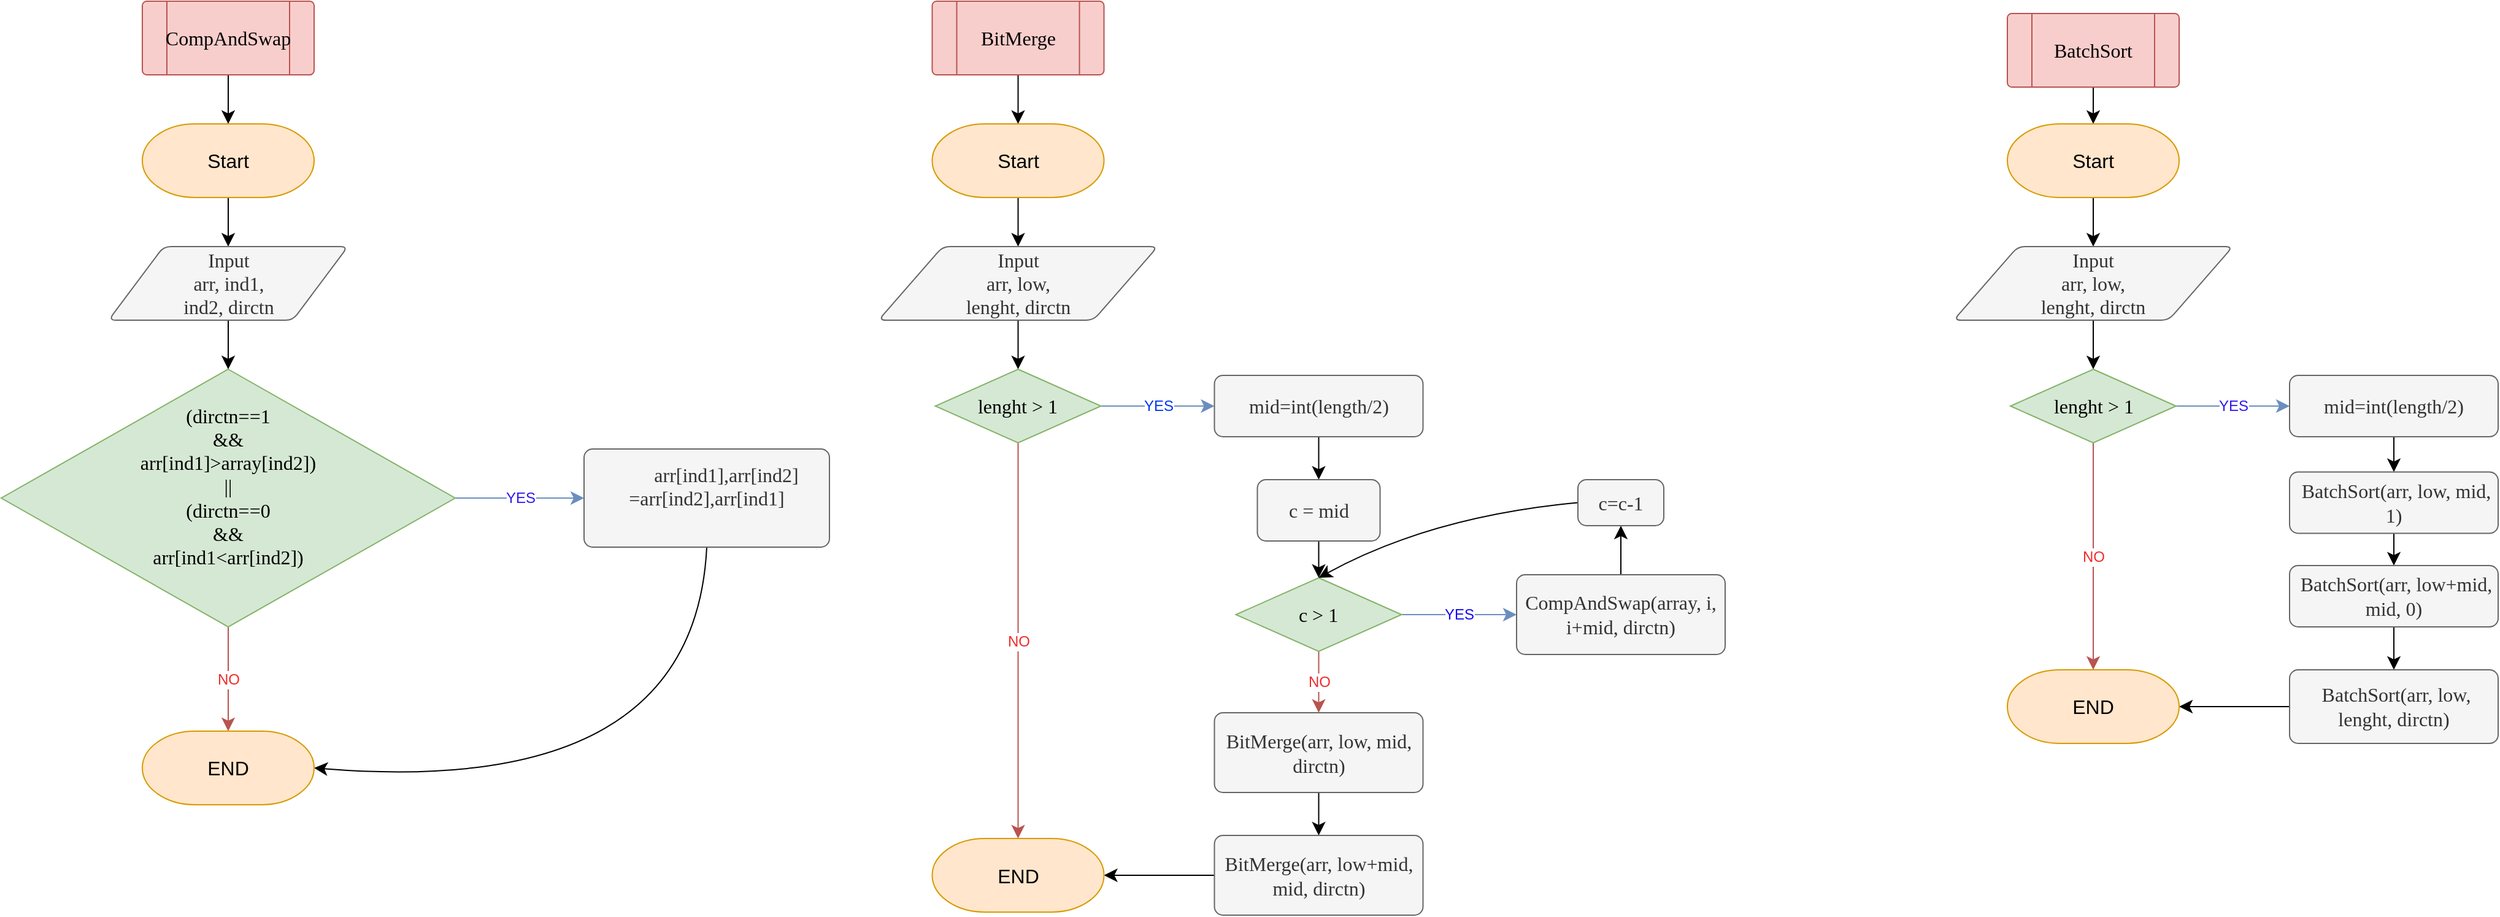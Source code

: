 <mxfile version="21.1.2" type="device">
  <diagram name="Страница 1" id="1Sl_nZ1g1N8PrJDqj42g">
    <mxGraphModel dx="3453" dy="2347" grid="1" gridSize="10" guides="1" tooltips="1" connect="1" arrows="1" fold="1" page="1" pageScale="1" pageWidth="827" pageHeight="1169" math="0" shadow="0">
      <root>
        <mxCell id="0" />
        <mxCell id="1" parent="0" />
        <mxCell id="bT7lZ-O7QSs4i1S0B8-C-22" style="edgeStyle=none;curved=1;rounded=1;orthogonalLoop=1;jettySize=auto;html=1;exitX=0.5;exitY=1;exitDx=0;exitDy=0;entryX=1;entryY=0.5;entryDx=0;entryDy=0;strokeWidth=1;fontFamily=Lucida Console;fontSize=12;fontColor=#F0F0F0;startSize=8;endSize=8;" parent="1" edge="1">
          <mxGeometry relative="1" as="geometry">
            <Array as="points">
              <mxPoint x="-140" y="1090" />
              <mxPoint x="-230" y="500" />
            </Array>
            <mxPoint x="-380" y="920" as="sourcePoint" />
          </mxGeometry>
        </mxCell>
        <mxCell id="bT7lZ-O7QSs4i1S0B8-C-62" style="edgeStyle=none;curved=1;rounded=0;orthogonalLoop=1;jettySize=auto;html=1;exitX=0.5;exitY=1;exitDx=0;exitDy=0;fontSize=12;startSize=8;endSize=8;" parent="1" source="bT7lZ-O7QSs4i1S0B8-C-57" target="bT7lZ-O7QSs4i1S0B8-C-59" edge="1">
          <mxGeometry relative="1" as="geometry" />
        </mxCell>
        <mxCell id="bT7lZ-O7QSs4i1S0B8-C-57" value="" style="verticalLabelPosition=bottom;verticalAlign=top;html=1;shape=process;whiteSpace=wrap;rounded=1;size=0.14;arcSize=6;strokeWidth=1;fontFamily=Lucida Console;fontSize=16;fillColor=#f8cecc;strokeColor=#b85450;" parent="1" vertex="1">
          <mxGeometry x="325" y="200" width="140" height="60" as="geometry" />
        </mxCell>
        <mxCell id="bT7lZ-O7QSs4i1S0B8-C-58" value="CompAndSwap" style="text;strokeColor=none;fillColor=none;html=1;align=center;verticalAlign=middle;whiteSpace=wrap;rounded=0;fontSize=16;fontFamily=Lucida Console;fontColor=#000000;" parent="1" vertex="1">
          <mxGeometry x="365" y="215" width="60" height="30" as="geometry" />
        </mxCell>
        <mxCell id="bT7lZ-O7QSs4i1S0B8-C-64" style="edgeStyle=none;curved=1;rounded=0;orthogonalLoop=1;jettySize=auto;html=1;exitX=0.5;exitY=1;exitDx=0;exitDy=0;exitPerimeter=0;fontSize=12;startSize=8;endSize=8;" parent="1" source="bT7lZ-O7QSs4i1S0B8-C-59" target="bT7lZ-O7QSs4i1S0B8-C-63" edge="1">
          <mxGeometry relative="1" as="geometry" />
        </mxCell>
        <mxCell id="bT7lZ-O7QSs4i1S0B8-C-59" value="Start" style="strokeWidth=1;html=1;shape=mxgraph.flowchart.terminator;whiteSpace=wrap;fontSize=16;rounded=1;fillColor=#ffe6cc;strokeColor=#d79b00;" parent="1" vertex="1">
          <mxGeometry x="325" y="300" width="140" height="60" as="geometry" />
        </mxCell>
        <mxCell id="bT7lZ-O7QSs4i1S0B8-C-66" style="edgeStyle=none;curved=1;rounded=0;orthogonalLoop=1;jettySize=auto;html=1;exitX=0.5;exitY=1;exitDx=0;exitDy=0;fontSize=12;startSize=8;endSize=8;" parent="1" source="bT7lZ-O7QSs4i1S0B8-C-63" target="bT7lZ-O7QSs4i1S0B8-C-65" edge="1">
          <mxGeometry relative="1" as="geometry" />
        </mxCell>
        <mxCell id="bT7lZ-O7QSs4i1S0B8-C-63" value="Input&lt;br&gt;arr, ind1,&lt;br&gt;ind2, dirctn" style="shape=parallelogram;html=1;strokeWidth=1;perimeter=parallelogramPerimeter;whiteSpace=wrap;rounded=1;arcSize=12;size=0.23;fontFamily=Lucida Console;fontSize=16;fillColor=#f5f5f5;strokeColor=#666666;fontColor=#333333;" parent="1" vertex="1">
          <mxGeometry x="297.5" y="400" width="195" height="60" as="geometry" />
        </mxCell>
        <mxCell id="bT7lZ-O7QSs4i1S0B8-C-68" value="YES" style="edgeStyle=none;curved=1;rounded=0;orthogonalLoop=1;jettySize=auto;html=1;exitX=1;exitY=0.5;exitDx=0;exitDy=0;exitPerimeter=0;fontSize=12;startSize=8;endSize=8;fillColor=#dae8fc;strokeColor=#6c8ebf;fontColor=#301AF0;" parent="1" source="bT7lZ-O7QSs4i1S0B8-C-65" target="bT7lZ-O7QSs4i1S0B8-C-67" edge="1">
          <mxGeometry relative="1" as="geometry" />
        </mxCell>
        <mxCell id="bT7lZ-O7QSs4i1S0B8-C-70" value="NO" style="edgeStyle=none;curved=1;rounded=0;orthogonalLoop=1;jettySize=auto;html=1;exitX=0.5;exitY=1;exitDx=0;exitDy=0;exitPerimeter=0;fontSize=12;startSize=8;endSize=8;fontColor=#F02B2B;fillColor=#f8cecc;strokeColor=#b85450;" parent="1" source="bT7lZ-O7QSs4i1S0B8-C-65" target="bT7lZ-O7QSs4i1S0B8-C-69" edge="1">
          <mxGeometry relative="1" as="geometry" />
        </mxCell>
        <mxCell id="bT7lZ-O7QSs4i1S0B8-C-65" value="&lt;div&gt;(dirctn==1&lt;/div&gt;&lt;div&gt;&amp;amp;&amp;amp;&lt;/div&gt;&lt;div&gt;arr[ind1]&lt;span style=&quot;background-color: initial;&quot;&gt;&amp;gt;&lt;/span&gt;&lt;span style=&quot;background-color: initial;&quot;&gt;array[ind2])&lt;/span&gt;&lt;/div&gt;&lt;div&gt;&lt;span style=&quot;background-color: initial;&quot;&gt;||&lt;/span&gt;&lt;/div&gt;&lt;div&gt;&lt;span style=&quot;background-color: initial;&quot;&gt;(&lt;/span&gt;&lt;span style=&quot;background-color: initial;&quot;&gt;dirctn==0&lt;/span&gt;&lt;/div&gt;&lt;div&gt;&lt;span style=&quot;background-color: initial;&quot;&gt;&amp;amp;&amp;amp;&lt;/span&gt;&lt;/div&gt;&lt;div&gt;&lt;span style=&quot;background-color: initial;&quot;&gt;arr[ind1&amp;lt;arr[ind2]&lt;/span&gt;&lt;span style=&quot;background-color: initial;&quot;&gt;)&lt;/span&gt;&lt;/div&gt;&lt;div&gt;&lt;br&gt;&lt;/div&gt;" style="strokeWidth=1;html=1;shape=mxgraph.flowchart.decision;whiteSpace=wrap;rounded=1;fontSize=16;fontFamily=Lucida Console;fillColor=#d5e8d4;strokeColor=#82b366;" parent="1" vertex="1">
          <mxGeometry x="210" y="500" width="370" height="210" as="geometry" />
        </mxCell>
        <mxCell id="bT7lZ-O7QSs4i1S0B8-C-71" style="edgeStyle=none;curved=1;rounded=0;orthogonalLoop=1;jettySize=auto;html=1;exitX=0.5;exitY=1;exitDx=0;exitDy=0;entryX=1;entryY=0.5;entryDx=0;entryDy=0;entryPerimeter=0;fontSize=12;startSize=8;endSize=8;" parent="1" source="bT7lZ-O7QSs4i1S0B8-C-67" target="bT7lZ-O7QSs4i1S0B8-C-69" edge="1">
          <mxGeometry relative="1" as="geometry">
            <Array as="points">
              <mxPoint x="775" y="850" />
            </Array>
          </mxGeometry>
        </mxCell>
        <mxCell id="bT7lZ-O7QSs4i1S0B8-C-67" value="&lt;div&gt;&amp;nbsp; &amp;nbsp; &amp;nbsp; &amp;nbsp; arr[ind1],arr[ind2]&lt;/div&gt;&lt;div&gt;=arr[ind2],arr[ind1]&lt;/div&gt;&lt;div&gt;&lt;br&gt;&lt;/div&gt;" style="rounded=1;whiteSpace=wrap;html=1;absoluteArcSize=1;arcSize=14;strokeWidth=1;fontFamily=Lucida Console;fontSize=16;fillColor=#f5f5f5;strokeColor=#666666;fontColor=#333333;" parent="1" vertex="1">
          <mxGeometry x="685" y="565" width="200" height="80" as="geometry" />
        </mxCell>
        <mxCell id="bT7lZ-O7QSs4i1S0B8-C-69" value="END" style="strokeWidth=1;html=1;shape=mxgraph.flowchart.terminator;whiteSpace=wrap;fontSize=16;rounded=1;fillColor=#ffe6cc;strokeColor=#d79b00;" parent="1" vertex="1">
          <mxGeometry x="325" y="795" width="140" height="60" as="geometry" />
        </mxCell>
        <mxCell id="bT7lZ-O7QSs4i1S0B8-C-75" style="edgeStyle=none;curved=1;rounded=0;orthogonalLoop=1;jettySize=auto;html=1;exitX=0.5;exitY=1;exitDx=0;exitDy=0;fontSize=12;startSize=8;endSize=8;" parent="1" source="bT7lZ-O7QSs4i1S0B8-C-72" target="bT7lZ-O7QSs4i1S0B8-C-74" edge="1">
          <mxGeometry relative="1" as="geometry" />
        </mxCell>
        <mxCell id="bT7lZ-O7QSs4i1S0B8-C-72" value="" style="verticalLabelPosition=bottom;verticalAlign=top;html=1;shape=process;whiteSpace=wrap;rounded=1;size=0.14;arcSize=6;strokeWidth=1;fontFamily=Lucida Console;fontSize=16;fillColor=#f8cecc;strokeColor=#b85450;" parent="1" vertex="1">
          <mxGeometry x="968.75" y="200" width="140" height="60" as="geometry" />
        </mxCell>
        <mxCell id="bT7lZ-O7QSs4i1S0B8-C-73" value="BitMerge" style="text;strokeColor=none;fillColor=none;html=1;align=center;verticalAlign=middle;whiteSpace=wrap;rounded=0;fontSize=16;fontFamily=Lucida Console;fontColor=#000000;" parent="1" vertex="1">
          <mxGeometry x="1008.75" y="215" width="60" height="30" as="geometry" />
        </mxCell>
        <mxCell id="bT7lZ-O7QSs4i1S0B8-C-77" style="edgeStyle=none;curved=1;rounded=0;orthogonalLoop=1;jettySize=auto;html=1;exitX=0.5;exitY=1;exitDx=0;exitDy=0;exitPerimeter=0;fontSize=12;startSize=8;endSize=8;" parent="1" source="bT7lZ-O7QSs4i1S0B8-C-74" target="bT7lZ-O7QSs4i1S0B8-C-76" edge="1">
          <mxGeometry relative="1" as="geometry" />
        </mxCell>
        <mxCell id="bT7lZ-O7QSs4i1S0B8-C-74" value="Start" style="strokeWidth=1;html=1;shape=mxgraph.flowchart.terminator;whiteSpace=wrap;fontSize=16;rounded=1;fillColor=#ffe6cc;strokeColor=#d79b00;" parent="1" vertex="1">
          <mxGeometry x="968.75" y="300" width="140" height="60" as="geometry" />
        </mxCell>
        <mxCell id="bT7lZ-O7QSs4i1S0B8-C-79" style="edgeStyle=none;curved=1;rounded=0;orthogonalLoop=1;jettySize=auto;html=1;exitX=0.5;exitY=1;exitDx=0;exitDy=0;fontSize=12;startSize=8;endSize=8;" parent="1" source="bT7lZ-O7QSs4i1S0B8-C-76" target="bT7lZ-O7QSs4i1S0B8-C-78" edge="1">
          <mxGeometry relative="1" as="geometry" />
        </mxCell>
        <mxCell id="bT7lZ-O7QSs4i1S0B8-C-76" value="Input&lt;br&gt;arr, low,&lt;br&gt;lenght, dirctn" style="shape=parallelogram;html=1;strokeWidth=1;perimeter=parallelogramPerimeter;whiteSpace=wrap;rounded=1;arcSize=12;size=0.23;fontFamily=Lucida Console;fontSize=16;fillColor=#f5f5f5;strokeColor=#666666;fontColor=#333333;" parent="1" vertex="1">
          <mxGeometry x="925" y="400" width="227.5" height="60" as="geometry" />
        </mxCell>
        <mxCell id="bT7lZ-O7QSs4i1S0B8-C-81" value="YES" style="edgeStyle=none;curved=1;rounded=0;orthogonalLoop=1;jettySize=auto;html=1;exitX=1;exitY=0.5;exitDx=0;exitDy=0;exitPerimeter=0;fontSize=12;startSize=8;endSize=8;fillColor=#dae8fc;strokeColor=#6c8ebf;fontColor=#0038F0;" parent="1" source="bT7lZ-O7QSs4i1S0B8-C-78" target="bT7lZ-O7QSs4i1S0B8-C-80" edge="1">
          <mxGeometry relative="1" as="geometry" />
        </mxCell>
        <mxCell id="bT7lZ-O7QSs4i1S0B8-C-96" value="NO" style="edgeStyle=none;curved=1;rounded=0;orthogonalLoop=1;jettySize=auto;html=1;exitX=0.5;exitY=1;exitDx=0;exitDy=0;exitPerimeter=0;fontSize=12;startSize=8;endSize=8;fillColor=#f8cecc;strokeColor=#b85450;fontColor=#F02B2B;" parent="1" source="bT7lZ-O7QSs4i1S0B8-C-78" target="bT7lZ-O7QSs4i1S0B8-C-95" edge="1">
          <mxGeometry relative="1" as="geometry" />
        </mxCell>
        <mxCell id="bT7lZ-O7QSs4i1S0B8-C-78" value="&lt;div&gt;lenght &amp;gt; 1&lt;/div&gt;" style="strokeWidth=1;html=1;shape=mxgraph.flowchart.decision;whiteSpace=wrap;rounded=1;fontSize=16;fontFamily=Lucida Console;fillColor=#d5e8d4;strokeColor=#82b366;" parent="1" vertex="1">
          <mxGeometry x="971.25" y="500" width="135" height="60" as="geometry" />
        </mxCell>
        <mxCell id="bT7lZ-O7QSs4i1S0B8-C-83" style="edgeStyle=none;curved=1;rounded=0;orthogonalLoop=1;jettySize=auto;html=1;fontSize=12;startSize=8;endSize=8;" parent="1" source="bT7lZ-O7QSs4i1S0B8-C-80" target="bT7lZ-O7QSs4i1S0B8-C-82" edge="1">
          <mxGeometry relative="1" as="geometry" />
        </mxCell>
        <mxCell id="bT7lZ-O7QSs4i1S0B8-C-80" value="&lt;div&gt;&lt;div&gt;mid=int(length/2)&lt;/div&gt;&lt;/div&gt;" style="rounded=1;whiteSpace=wrap;html=1;absoluteArcSize=1;arcSize=14;strokeWidth=1;fontFamily=Lucida Console;fontSize=16;fillColor=#f5f5f5;strokeColor=#666666;fontColor=#333333;align=center;" parent="1" vertex="1">
          <mxGeometry x="1198.75" y="505" width="170" height="50" as="geometry" />
        </mxCell>
        <mxCell id="bT7lZ-O7QSs4i1S0B8-C-85" style="edgeStyle=none;curved=1;rounded=0;orthogonalLoop=1;jettySize=auto;html=1;exitX=0.5;exitY=1;exitDx=0;exitDy=0;fontSize=12;startSize=8;endSize=8;" parent="1" source="bT7lZ-O7QSs4i1S0B8-C-82" target="bT7lZ-O7QSs4i1S0B8-C-84" edge="1">
          <mxGeometry relative="1" as="geometry" />
        </mxCell>
        <mxCell id="bT7lZ-O7QSs4i1S0B8-C-82" value="&lt;div&gt;&lt;div&gt;c = mid&lt;/div&gt;&lt;/div&gt;" style="rounded=1;whiteSpace=wrap;html=1;absoluteArcSize=1;arcSize=14;strokeWidth=1;fontFamily=Lucida Console;fontSize=16;fillColor=#f5f5f5;strokeColor=#666666;fontColor=#333333;align=center;" parent="1" vertex="1">
          <mxGeometry x="1233.75" y="590" width="100" height="50" as="geometry" />
        </mxCell>
        <mxCell id="bT7lZ-O7QSs4i1S0B8-C-89" value="YES" style="edgeStyle=none;curved=1;rounded=0;orthogonalLoop=1;jettySize=auto;html=1;exitX=1;exitY=0.5;exitDx=0;exitDy=0;exitPerimeter=0;fontSize=12;startSize=8;endSize=8;fillColor=#dae8fc;strokeColor=#6c8ebf;fontColor=#110AF0;" parent="1" source="bT7lZ-O7QSs4i1S0B8-C-84" target="bT7lZ-O7QSs4i1S0B8-C-86" edge="1">
          <mxGeometry relative="1" as="geometry" />
        </mxCell>
        <mxCell id="bT7lZ-O7QSs4i1S0B8-C-92" value="NO" style="edgeStyle=none;curved=1;rounded=0;orthogonalLoop=1;jettySize=auto;html=1;exitX=0.5;exitY=1;exitDx=0;exitDy=0;exitPerimeter=0;fontSize=12;startSize=8;endSize=8;fontColor=#F02B2B;fillColor=#f8cecc;strokeColor=#b85450;" parent="1" source="bT7lZ-O7QSs4i1S0B8-C-84" target="bT7lZ-O7QSs4i1S0B8-C-91" edge="1">
          <mxGeometry relative="1" as="geometry" />
        </mxCell>
        <mxCell id="bT7lZ-O7QSs4i1S0B8-C-84" value="&lt;div&gt;c &amp;gt; 1&lt;/div&gt;" style="strokeWidth=1;html=1;shape=mxgraph.flowchart.decision;whiteSpace=wrap;rounded=1;fontSize=16;fontFamily=Lucida Console;fillColor=#d5e8d4;strokeColor=#82b366;" parent="1" vertex="1">
          <mxGeometry x="1216.25" y="670" width="135" height="60" as="geometry" />
        </mxCell>
        <mxCell id="bT7lZ-O7QSs4i1S0B8-C-88" style="edgeStyle=none;curved=1;rounded=0;orthogonalLoop=1;jettySize=auto;html=1;exitX=0.5;exitY=0;exitDx=0;exitDy=0;entryX=0.5;entryY=1;entryDx=0;entryDy=0;fontSize=12;startSize=8;endSize=8;" parent="1" source="bT7lZ-O7QSs4i1S0B8-C-86" target="bT7lZ-O7QSs4i1S0B8-C-87" edge="1">
          <mxGeometry relative="1" as="geometry" />
        </mxCell>
        <mxCell id="bT7lZ-O7QSs4i1S0B8-C-86" value="&lt;div&gt;CompAndSwap(array, i, i+mid, dirctn)&lt;/div&gt;" style="rounded=1;whiteSpace=wrap;html=1;absoluteArcSize=1;arcSize=14;strokeWidth=1;fontFamily=Lucida Console;fontSize=16;fillColor=#f5f5f5;strokeColor=#666666;fontColor=#333333;align=center;" parent="1" vertex="1">
          <mxGeometry x="1445" y="667.5" width="170" height="65" as="geometry" />
        </mxCell>
        <mxCell id="bT7lZ-O7QSs4i1S0B8-C-90" style="edgeStyle=none;curved=1;rounded=0;orthogonalLoop=1;jettySize=auto;html=1;exitX=0;exitY=0.5;exitDx=0;exitDy=0;entryX=0.5;entryY=0;entryDx=0;entryDy=0;entryPerimeter=0;fontSize=12;startSize=8;endSize=8;" parent="1" source="bT7lZ-O7QSs4i1S0B8-C-87" target="bT7lZ-O7QSs4i1S0B8-C-84" edge="1">
          <mxGeometry relative="1" as="geometry">
            <Array as="points">
              <mxPoint x="1375" y="620" />
            </Array>
          </mxGeometry>
        </mxCell>
        <mxCell id="bT7lZ-O7QSs4i1S0B8-C-87" value="&lt;div&gt;c=c-1&lt;/div&gt;" style="rounded=1;whiteSpace=wrap;html=1;absoluteArcSize=1;arcSize=14;strokeWidth=1;fontFamily=Lucida Console;fontSize=16;fillColor=#f5f5f5;strokeColor=#666666;fontColor=#333333;align=center;" parent="1" vertex="1">
          <mxGeometry x="1495" y="590" width="70" height="37.5" as="geometry" />
        </mxCell>
        <mxCell id="bT7lZ-O7QSs4i1S0B8-C-94" style="edgeStyle=none;curved=1;rounded=0;orthogonalLoop=1;jettySize=auto;html=1;exitX=0.5;exitY=1;exitDx=0;exitDy=0;fontSize=12;startSize=8;endSize=8;" parent="1" source="bT7lZ-O7QSs4i1S0B8-C-91" target="bT7lZ-O7QSs4i1S0B8-C-93" edge="1">
          <mxGeometry relative="1" as="geometry" />
        </mxCell>
        <mxCell id="bT7lZ-O7QSs4i1S0B8-C-91" value="&lt;div&gt;BitMerge(arr, low, mid, dirctn)&lt;/div&gt;" style="rounded=1;whiteSpace=wrap;html=1;absoluteArcSize=1;arcSize=14;strokeWidth=1;fontFamily=Lucida Console;fontSize=16;fillColor=#f5f5f5;strokeColor=#666666;fontColor=#333333;align=center;" parent="1" vertex="1">
          <mxGeometry x="1198.75" y="780" width="170" height="65" as="geometry" />
        </mxCell>
        <mxCell id="bT7lZ-O7QSs4i1S0B8-C-97" style="edgeStyle=none;curved=1;rounded=0;orthogonalLoop=1;jettySize=auto;html=1;exitX=0;exitY=0.5;exitDx=0;exitDy=0;entryX=1;entryY=0.5;entryDx=0;entryDy=0;entryPerimeter=0;fontSize=12;startSize=8;endSize=8;" parent="1" source="bT7lZ-O7QSs4i1S0B8-C-93" target="bT7lZ-O7QSs4i1S0B8-C-95" edge="1">
          <mxGeometry relative="1" as="geometry" />
        </mxCell>
        <mxCell id="bT7lZ-O7QSs4i1S0B8-C-93" value="&lt;div&gt;BitMerge(arr, low+mid, mid, dirctn)&lt;/div&gt;" style="rounded=1;whiteSpace=wrap;html=1;absoluteArcSize=1;arcSize=14;strokeWidth=1;fontFamily=Lucida Console;fontSize=16;fillColor=#f5f5f5;strokeColor=#666666;fontColor=#333333;align=center;" parent="1" vertex="1">
          <mxGeometry x="1198.75" y="880" width="170" height="65" as="geometry" />
        </mxCell>
        <mxCell id="bT7lZ-O7QSs4i1S0B8-C-95" value="END" style="strokeWidth=1;html=1;shape=mxgraph.flowchart.terminator;whiteSpace=wrap;fontSize=16;rounded=1;fillColor=#ffe6cc;strokeColor=#d79b00;" parent="1" vertex="1">
          <mxGeometry x="968.75" y="882.5" width="140" height="60" as="geometry" />
        </mxCell>
        <mxCell id="bT7lZ-O7QSs4i1S0B8-C-103" style="edgeStyle=none;curved=1;rounded=0;orthogonalLoop=1;jettySize=auto;html=1;exitX=0.5;exitY=1;exitDx=0;exitDy=0;fontSize=12;startSize=8;endSize=8;" parent="1" source="bT7lZ-O7QSs4i1S0B8-C-98" target="bT7lZ-O7QSs4i1S0B8-C-101" edge="1">
          <mxGeometry relative="1" as="geometry" />
        </mxCell>
        <mxCell id="bT7lZ-O7QSs4i1S0B8-C-98" value="" style="verticalLabelPosition=bottom;verticalAlign=top;html=1;shape=process;whiteSpace=wrap;rounded=1;size=0.14;arcSize=6;strokeWidth=1;fontFamily=Lucida Console;fontSize=16;fillColor=#f8cecc;strokeColor=#b85450;" parent="1" vertex="1">
          <mxGeometry x="1845" y="210" width="140" height="60" as="geometry" />
        </mxCell>
        <mxCell id="bT7lZ-O7QSs4i1S0B8-C-99" value="BatchSort" style="text;strokeColor=none;fillColor=none;html=1;align=center;verticalAlign=middle;whiteSpace=wrap;rounded=0;fontSize=16;fontFamily=Lucida Console;fontColor=#000000;" parent="1" vertex="1">
          <mxGeometry x="1885" y="225" width="60" height="30" as="geometry" />
        </mxCell>
        <mxCell id="bT7lZ-O7QSs4i1S0B8-C-100" style="edgeStyle=none;curved=1;rounded=0;orthogonalLoop=1;jettySize=auto;html=1;exitX=0.5;exitY=1;exitDx=0;exitDy=0;exitPerimeter=0;fontSize=12;startSize=8;endSize=8;" parent="1" source="bT7lZ-O7QSs4i1S0B8-C-101" target="bT7lZ-O7QSs4i1S0B8-C-102" edge="1">
          <mxGeometry relative="1" as="geometry" />
        </mxCell>
        <mxCell id="bT7lZ-O7QSs4i1S0B8-C-101" value="Start" style="strokeWidth=1;html=1;shape=mxgraph.flowchart.terminator;whiteSpace=wrap;fontSize=16;rounded=1;fillColor=#ffe6cc;strokeColor=#d79b00;" parent="1" vertex="1">
          <mxGeometry x="1845" y="300" width="140" height="60" as="geometry" />
        </mxCell>
        <mxCell id="bT7lZ-O7QSs4i1S0B8-C-107" style="edgeStyle=none;curved=1;rounded=0;orthogonalLoop=1;jettySize=auto;html=1;exitX=0.5;exitY=1;exitDx=0;exitDy=0;fontSize=12;startSize=8;endSize=8;" parent="1" source="bT7lZ-O7QSs4i1S0B8-C-102" target="bT7lZ-O7QSs4i1S0B8-C-104" edge="1">
          <mxGeometry relative="1" as="geometry" />
        </mxCell>
        <mxCell id="bT7lZ-O7QSs4i1S0B8-C-102" value="Input&lt;br&gt;arr, low,&lt;br&gt;lenght, dirctn" style="shape=parallelogram;html=1;strokeWidth=1;perimeter=parallelogramPerimeter;whiteSpace=wrap;rounded=1;arcSize=12;size=0.23;fontFamily=Lucida Console;fontSize=16;fillColor=#f5f5f5;strokeColor=#666666;fontColor=#333333;" parent="1" vertex="1">
          <mxGeometry x="1801.25" y="400" width="227.5" height="60" as="geometry" />
        </mxCell>
        <mxCell id="bT7lZ-O7QSs4i1S0B8-C-106" value="YES" style="edgeStyle=none;curved=1;rounded=0;orthogonalLoop=1;jettySize=auto;html=1;exitX=1;exitY=0.5;exitDx=0;exitDy=0;exitPerimeter=0;entryX=0;entryY=0.5;entryDx=0;entryDy=0;fontSize=12;startSize=8;endSize=8;fillColor=#dae8fc;strokeColor=#6c8ebf;fontColor=#301AF0;" parent="1" source="bT7lZ-O7QSs4i1S0B8-C-104" target="bT7lZ-O7QSs4i1S0B8-C-105" edge="1">
          <mxGeometry relative="1" as="geometry" />
        </mxCell>
        <mxCell id="bT7lZ-O7QSs4i1S0B8-C-115" value="NO" style="edgeStyle=none;curved=1;rounded=0;orthogonalLoop=1;jettySize=auto;html=1;exitX=0.5;exitY=1;exitDx=0;exitDy=0;exitPerimeter=0;fontSize=12;startSize=8;endSize=8;fontColor=#F02B2B;fillColor=#f8cecc;strokeColor=#b85450;" parent="1" source="bT7lZ-O7QSs4i1S0B8-C-104" target="bT7lZ-O7QSs4i1S0B8-C-114" edge="1">
          <mxGeometry relative="1" as="geometry" />
        </mxCell>
        <mxCell id="bT7lZ-O7QSs4i1S0B8-C-104" value="&lt;div&gt;lenght &amp;gt; 1&lt;/div&gt;" style="strokeWidth=1;html=1;shape=mxgraph.flowchart.decision;whiteSpace=wrap;rounded=1;fontSize=16;fontFamily=Lucida Console;fillColor=#d5e8d4;strokeColor=#82b366;" parent="1" vertex="1">
          <mxGeometry x="1847.5" y="500" width="135" height="60" as="geometry" />
        </mxCell>
        <mxCell id="bT7lZ-O7QSs4i1S0B8-C-109" style="edgeStyle=none;curved=1;rounded=0;orthogonalLoop=1;jettySize=auto;html=1;exitX=0.5;exitY=1;exitDx=0;exitDy=0;fontSize=12;startSize=8;endSize=8;" parent="1" source="bT7lZ-O7QSs4i1S0B8-C-105" target="bT7lZ-O7QSs4i1S0B8-C-108" edge="1">
          <mxGeometry relative="1" as="geometry" />
        </mxCell>
        <mxCell id="bT7lZ-O7QSs4i1S0B8-C-105" value="&lt;div&gt;&lt;div&gt;mid=int(length/2)&lt;/div&gt;&lt;/div&gt;" style="rounded=1;whiteSpace=wrap;html=1;absoluteArcSize=1;arcSize=14;strokeWidth=1;fontFamily=Lucida Console;fontSize=16;fillColor=#f5f5f5;strokeColor=#666666;fontColor=#333333;align=center;" parent="1" vertex="1">
          <mxGeometry x="2075" y="505" width="170" height="50" as="geometry" />
        </mxCell>
        <mxCell id="bT7lZ-O7QSs4i1S0B8-C-112" style="edgeStyle=none;curved=1;rounded=0;orthogonalLoop=1;jettySize=auto;html=1;exitX=0.5;exitY=1;exitDx=0;exitDy=0;fontSize=12;startSize=8;endSize=8;" parent="1" source="bT7lZ-O7QSs4i1S0B8-C-108" target="bT7lZ-O7QSs4i1S0B8-C-110" edge="1">
          <mxGeometry relative="1" as="geometry" />
        </mxCell>
        <mxCell id="bT7lZ-O7QSs4i1S0B8-C-108" value="&lt;div&gt;&amp;nbsp;BatchSort(arr, low, mid, 1)&lt;/div&gt;" style="rounded=1;whiteSpace=wrap;html=1;absoluteArcSize=1;arcSize=14;strokeWidth=1;fontFamily=Lucida Console;fontSize=16;fillColor=#f5f5f5;strokeColor=#666666;fontColor=#333333;align=center;" parent="1" vertex="1">
          <mxGeometry x="2075" y="583.75" width="170" height="50" as="geometry" />
        </mxCell>
        <mxCell id="bT7lZ-O7QSs4i1S0B8-C-113" style="edgeStyle=none;curved=1;rounded=0;orthogonalLoop=1;jettySize=auto;html=1;exitX=0.5;exitY=1;exitDx=0;exitDy=0;fontSize=12;startSize=8;endSize=8;" parent="1" source="bT7lZ-O7QSs4i1S0B8-C-110" target="bT7lZ-O7QSs4i1S0B8-C-111" edge="1">
          <mxGeometry relative="1" as="geometry" />
        </mxCell>
        <mxCell id="bT7lZ-O7QSs4i1S0B8-C-110" value="&lt;div&gt;&amp;nbsp;BatchSort(arr, low+mid, mid, 0)&lt;/div&gt;" style="rounded=1;whiteSpace=wrap;html=1;absoluteArcSize=1;arcSize=14;strokeWidth=1;fontFamily=Lucida Console;fontSize=16;fillColor=#f5f5f5;strokeColor=#666666;fontColor=#333333;align=center;" parent="1" vertex="1">
          <mxGeometry x="2075" y="660" width="170" height="50" as="geometry" />
        </mxCell>
        <mxCell id="bT7lZ-O7QSs4i1S0B8-C-116" style="edgeStyle=none;curved=1;rounded=0;orthogonalLoop=1;jettySize=auto;html=1;exitX=0;exitY=0.5;exitDx=0;exitDy=0;fontSize=12;startSize=8;endSize=8;" parent="1" source="bT7lZ-O7QSs4i1S0B8-C-111" target="bT7lZ-O7QSs4i1S0B8-C-114" edge="1">
          <mxGeometry relative="1" as="geometry" />
        </mxCell>
        <mxCell id="bT7lZ-O7QSs4i1S0B8-C-111" value="&lt;div&gt;&amp;nbsp;BatchSort(arr, low, lenght, dirctn)&lt;/div&gt;" style="rounded=1;whiteSpace=wrap;html=1;absoluteArcSize=1;arcSize=14;strokeWidth=1;fontFamily=Lucida Console;fontSize=16;fillColor=#f5f5f5;strokeColor=#666666;fontColor=#333333;align=center;" parent="1" vertex="1">
          <mxGeometry x="2075" y="745" width="170" height="60" as="geometry" />
        </mxCell>
        <mxCell id="bT7lZ-O7QSs4i1S0B8-C-114" value="END" style="strokeWidth=1;html=1;shape=mxgraph.flowchart.terminator;whiteSpace=wrap;fontSize=16;rounded=1;fillColor=#ffe6cc;strokeColor=#d79b00;" parent="1" vertex="1">
          <mxGeometry x="1845" y="745" width="140" height="60" as="geometry" />
        </mxCell>
      </root>
    </mxGraphModel>
  </diagram>
</mxfile>
